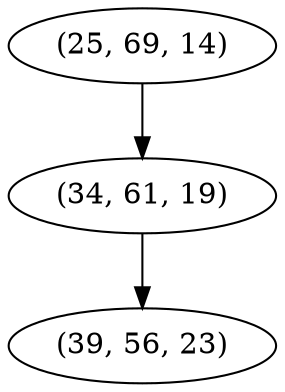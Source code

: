 digraph tree {
    "(25, 69, 14)";
    "(34, 61, 19)";
    "(39, 56, 23)";
    "(25, 69, 14)" -> "(34, 61, 19)";
    "(34, 61, 19)" -> "(39, 56, 23)";
}
